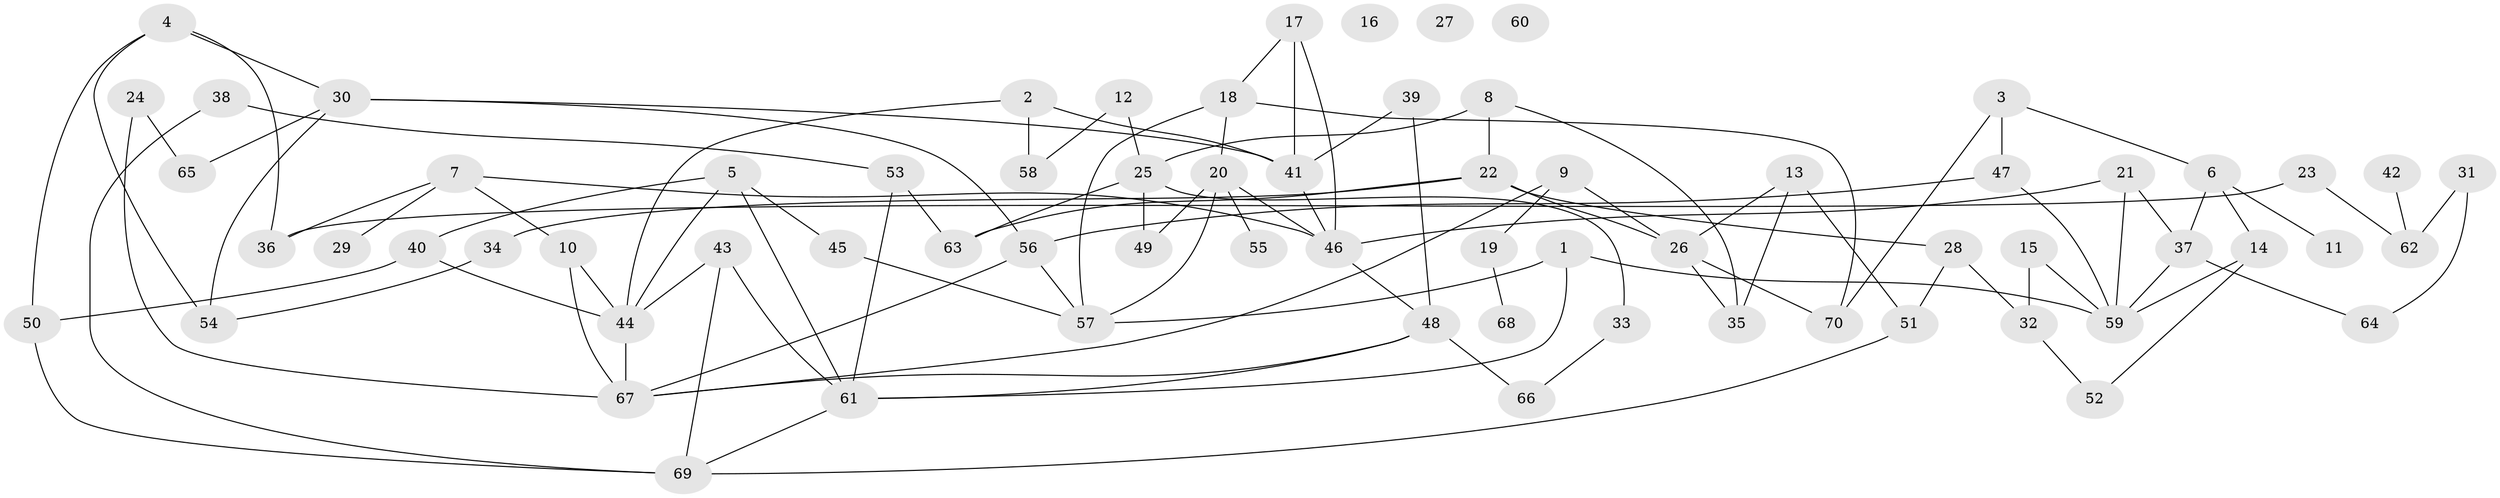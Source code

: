 // coarse degree distribution, {3: 0.28125, 9: 0.03125, 8: 0.0625, 5: 0.1875, 2: 0.1875, 4: 0.15625, 6: 0.03125, 1: 0.0625}
// Generated by graph-tools (version 1.1) at 2025/48/03/04/25 22:48:12]
// undirected, 70 vertices, 107 edges
graph export_dot {
  node [color=gray90,style=filled];
  1;
  2;
  3;
  4;
  5;
  6;
  7;
  8;
  9;
  10;
  11;
  12;
  13;
  14;
  15;
  16;
  17;
  18;
  19;
  20;
  21;
  22;
  23;
  24;
  25;
  26;
  27;
  28;
  29;
  30;
  31;
  32;
  33;
  34;
  35;
  36;
  37;
  38;
  39;
  40;
  41;
  42;
  43;
  44;
  45;
  46;
  47;
  48;
  49;
  50;
  51;
  52;
  53;
  54;
  55;
  56;
  57;
  58;
  59;
  60;
  61;
  62;
  63;
  64;
  65;
  66;
  67;
  68;
  69;
  70;
  1 -- 57;
  1 -- 59;
  1 -- 61;
  2 -- 41;
  2 -- 44;
  2 -- 58;
  3 -- 6;
  3 -- 47;
  3 -- 70;
  4 -- 30;
  4 -- 36;
  4 -- 50;
  4 -- 54;
  5 -- 40;
  5 -- 44;
  5 -- 45;
  5 -- 61;
  6 -- 11;
  6 -- 14;
  6 -- 37;
  7 -- 10;
  7 -- 29;
  7 -- 36;
  7 -- 46;
  8 -- 22;
  8 -- 25;
  8 -- 35;
  9 -- 19;
  9 -- 26;
  9 -- 67;
  10 -- 44;
  10 -- 67;
  12 -- 25;
  12 -- 58;
  13 -- 26;
  13 -- 35;
  13 -- 51;
  14 -- 52;
  14 -- 59;
  15 -- 32;
  15 -- 59;
  17 -- 18;
  17 -- 41;
  17 -- 46;
  18 -- 20;
  18 -- 57;
  18 -- 70;
  19 -- 68;
  20 -- 46;
  20 -- 49;
  20 -- 55;
  20 -- 57;
  21 -- 37;
  21 -- 46;
  21 -- 59;
  22 -- 26;
  22 -- 28;
  22 -- 34;
  22 -- 63;
  23 -- 36;
  23 -- 62;
  24 -- 65;
  24 -- 67;
  25 -- 33;
  25 -- 49;
  25 -- 63;
  26 -- 35;
  26 -- 70;
  28 -- 32;
  28 -- 51;
  30 -- 41;
  30 -- 54;
  30 -- 56;
  30 -- 65;
  31 -- 62;
  31 -- 64;
  32 -- 52;
  33 -- 66;
  34 -- 54;
  37 -- 59;
  37 -- 64;
  38 -- 53;
  38 -- 69;
  39 -- 41;
  39 -- 48;
  40 -- 44;
  40 -- 50;
  41 -- 46;
  42 -- 62;
  43 -- 44;
  43 -- 61;
  43 -- 69;
  44 -- 67;
  45 -- 57;
  46 -- 48;
  47 -- 56;
  47 -- 59;
  48 -- 61;
  48 -- 66;
  48 -- 67;
  50 -- 69;
  51 -- 69;
  53 -- 61;
  53 -- 63;
  56 -- 57;
  56 -- 67;
  61 -- 69;
}
